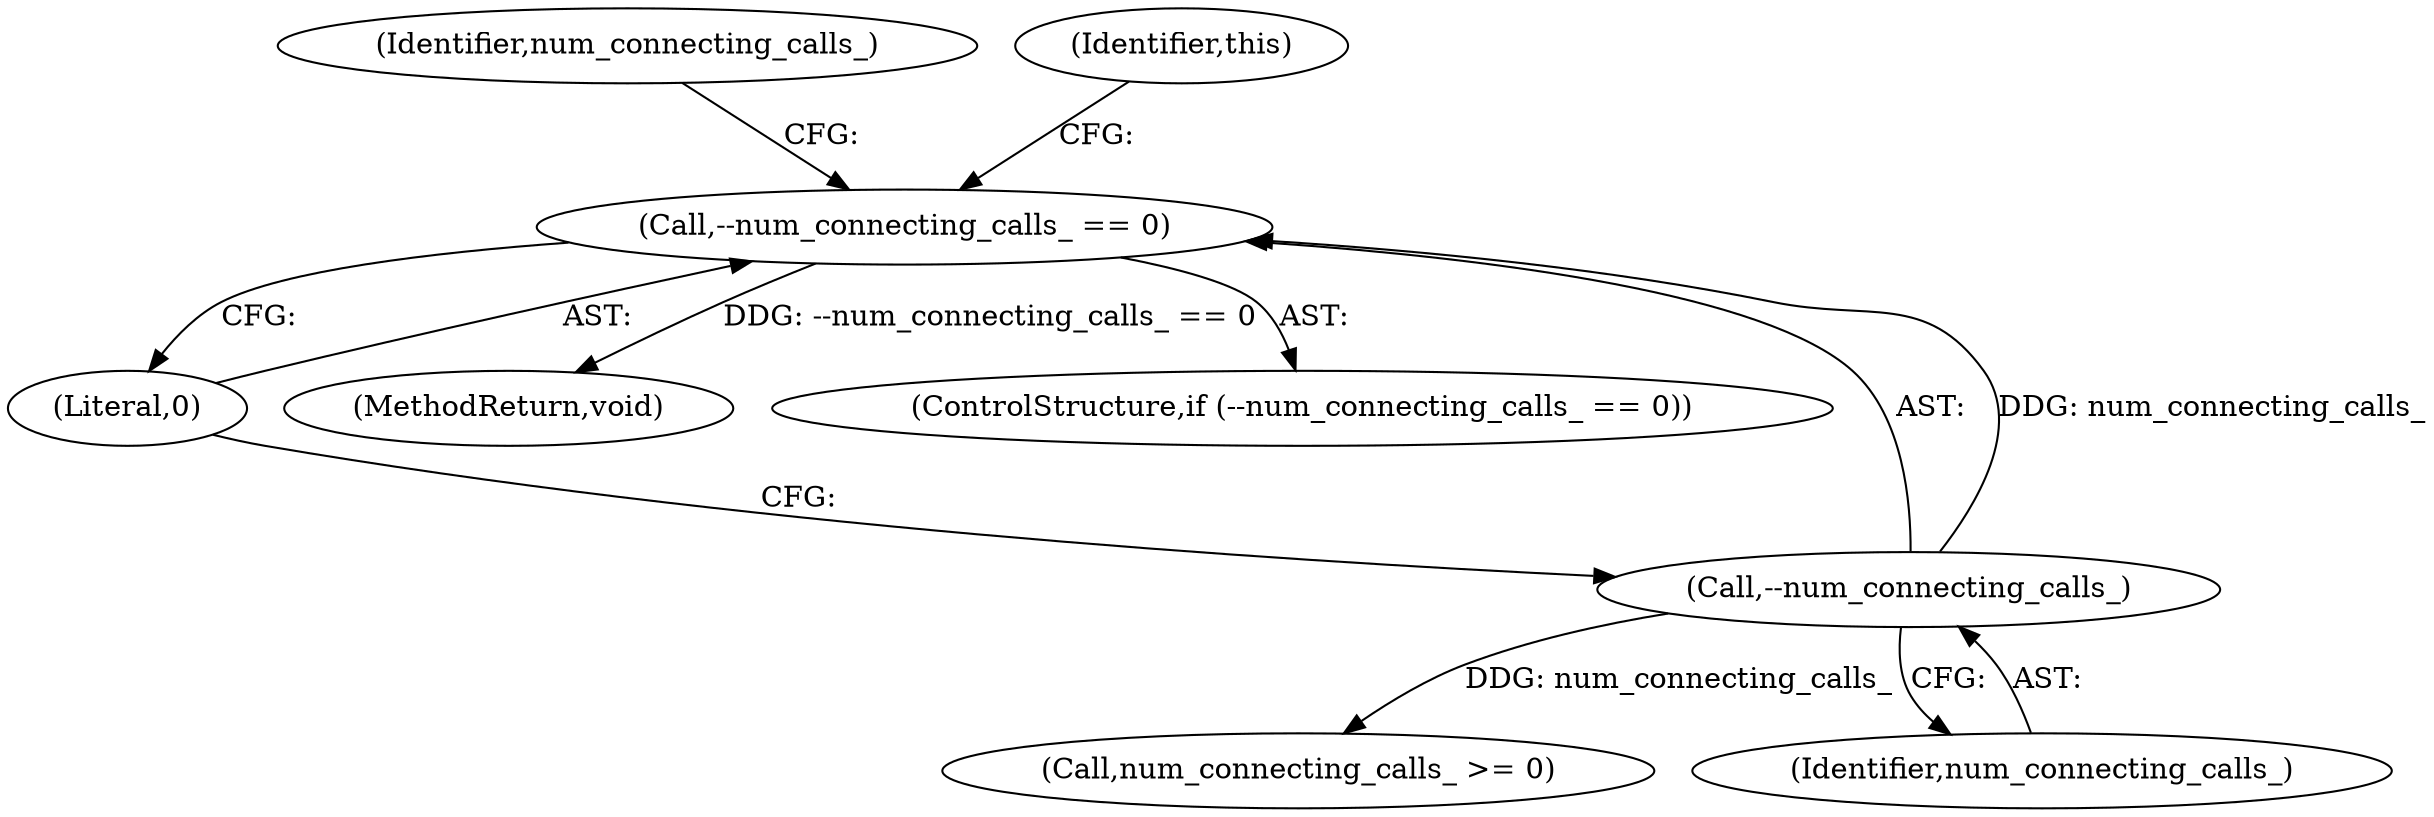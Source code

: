 digraph "1_Chrome_d358f57009b85fb7440208afa5ba87636b491889_16@API" {
"1000106" [label="(Call,--num_connecting_calls_ == 0)"];
"1000107" [label="(Call,--num_connecting_calls_)"];
"1000113" [label="(Call,num_connecting_calls_ >= 0)"];
"1000109" [label="(Literal,0)"];
"1000154" [label="(MethodReturn,void)"];
"1000107" [label="(Call,--num_connecting_calls_)"];
"1000114" [label="(Identifier,num_connecting_calls_)"];
"1000106" [label="(Call,--num_connecting_calls_ == 0)"];
"1000111" [label="(Identifier,this)"];
"1000105" [label="(ControlStructure,if (--num_connecting_calls_ == 0))"];
"1000108" [label="(Identifier,num_connecting_calls_)"];
"1000106" -> "1000105"  [label="AST: "];
"1000106" -> "1000109"  [label="CFG: "];
"1000107" -> "1000106"  [label="AST: "];
"1000109" -> "1000106"  [label="AST: "];
"1000111" -> "1000106"  [label="CFG: "];
"1000114" -> "1000106"  [label="CFG: "];
"1000106" -> "1000154"  [label="DDG: --num_connecting_calls_ == 0"];
"1000107" -> "1000106"  [label="DDG: num_connecting_calls_"];
"1000107" -> "1000108"  [label="CFG: "];
"1000108" -> "1000107"  [label="AST: "];
"1000109" -> "1000107"  [label="CFG: "];
"1000107" -> "1000113"  [label="DDG: num_connecting_calls_"];
}
